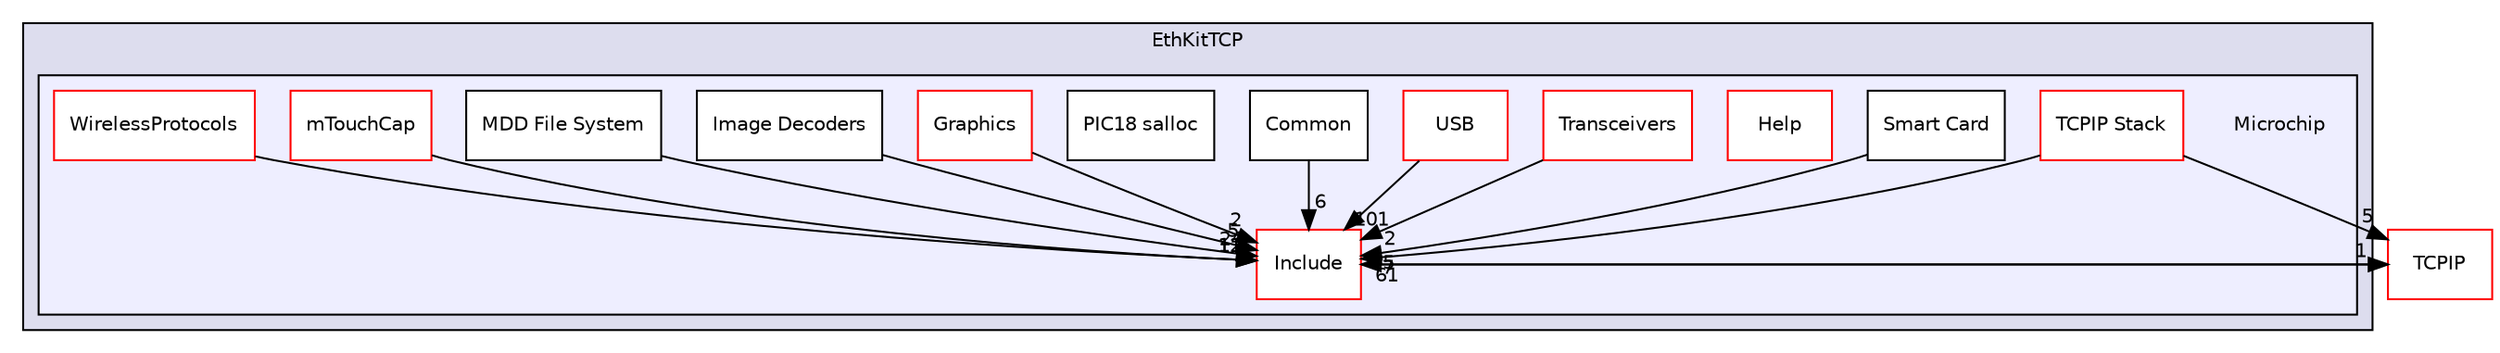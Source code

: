 digraph "C:/Users/mainuser/Desktop/School/SeniorProject/EthKitTCP/Microchip" {
  compound=true
  node [ fontsize="10", fontname="Helvetica"];
  edge [ labelfontsize="10", labelfontname="Helvetica"];
  subgraph clusterdir_cb3d5849c826c1a52ebe828f18b7b7c3 {
    graph [ bgcolor="#ddddee", pencolor="black", label="EthKitTCP" fontname="Helvetica", fontsize="10", URL="dir_cb3d5849c826c1a52ebe828f18b7b7c3.html"]
  subgraph clusterdir_75a0e0ee32de9d5f6d78f757d89d8692 {
    graph [ bgcolor="#eeeeff", pencolor="black", label="" URL="dir_75a0e0ee32de9d5f6d78f757d89d8692.html"];
    dir_75a0e0ee32de9d5f6d78f757d89d8692 [shape=plaintext label="Microchip"];
    dir_dfe35fc4387defd5a8e4de653bf4c897 [shape=box label="Common" color="black" fillcolor="white" style="filled" URL="dir_dfe35fc4387defd5a8e4de653bf4c897.html"];
    dir_b40b86b8cd6309394d98702fb88687f7 [shape=box label="Graphics" color="red" fillcolor="white" style="filled" URL="dir_b40b86b8cd6309394d98702fb88687f7.html"];
    dir_46cbad48edecb733bf77eab368682074 [shape=box label="Help" color="red" fillcolor="white" style="filled" URL="dir_46cbad48edecb733bf77eab368682074.html"];
    dir_ed405ef87bb229c6de082914b1a99492 [shape=box label="Image Decoders" color="black" fillcolor="white" style="filled" URL="dir_ed405ef87bb229c6de082914b1a99492.html"];
    dir_7ce300d8a919a620616ec6bc64c02d37 [shape=box label="Include" color="red" fillcolor="white" style="filled" URL="dir_7ce300d8a919a620616ec6bc64c02d37.html"];
    dir_ce0100319ef4ea5639eec78d4ce0e4f6 [shape=box label="MDD File System" color="black" fillcolor="white" style="filled" URL="dir_ce0100319ef4ea5639eec78d4ce0e4f6.html"];
    dir_3a047e27b5f4bcb1817acd41632ae1cc [shape=box label="mTouchCap" color="red" fillcolor="white" style="filled" URL="dir_3a047e27b5f4bcb1817acd41632ae1cc.html"];
    dir_a076f655afbdb610c3ee8ac6a0138385 [shape=box label="PIC18 salloc" color="black" fillcolor="white" style="filled" URL="dir_a076f655afbdb610c3ee8ac6a0138385.html"];
    dir_1af5eb736f7bb83894f2f7201e921eab [shape=box label="Smart Card" color="black" fillcolor="white" style="filled" URL="dir_1af5eb736f7bb83894f2f7201e921eab.html"];
    dir_231507324cfe867b6a06a7501b361335 [shape=box label="TCPIP Stack" color="red" fillcolor="white" style="filled" URL="dir_231507324cfe867b6a06a7501b361335.html"];
    dir_f94704b0c700fae51da8cc6820210421 [shape=box label="Transceivers" color="red" fillcolor="white" style="filled" URL="dir_f94704b0c700fae51da8cc6820210421.html"];
    dir_0a24c4421d9b613056fbe1b6b73d66fc [shape=box label="USB" color="red" fillcolor="white" style="filled" URL="dir_0a24c4421d9b613056fbe1b6b73d66fc.html"];
    dir_65d497fec08a578c152a6fc8691aa1f6 [shape=box label="WirelessProtocols" color="red" fillcolor="white" style="filled" URL="dir_65d497fec08a578c152a6fc8691aa1f6.html"];
  }
  }
  dir_85d0404e6ddcb97f271635c649e4cbcf [shape=box label="TCPIP" fillcolor="white" style="filled" color="red" URL="dir_85d0404e6ddcb97f271635c649e4cbcf.html"];
  dir_85d0404e6ddcb97f271635c649e4cbcf->dir_7ce300d8a919a620616ec6bc64c02d37 [headlabel="61", labeldistance=1.5 headhref="dir_000013_000022.html"];
  dir_b40b86b8cd6309394d98702fb88687f7->dir_7ce300d8a919a620616ec6bc64c02d37 [headlabel="2", labeldistance=1.5 headhref="dir_000008_000022.html"];
  dir_dfe35fc4387defd5a8e4de653bf4c897->dir_7ce300d8a919a620616ec6bc64c02d37 [headlabel="6", labeldistance=1.5 headhref="dir_000005_000022.html"];
  dir_0a24c4421d9b613056fbe1b6b73d66fc->dir_7ce300d8a919a620616ec6bc64c02d37 [headlabel="101", labeldistance=1.5 headhref="dir_000076_000022.html"];
  dir_65d497fec08a578c152a6fc8691aa1f6->dir_7ce300d8a919a620616ec6bc64c02d37 [headlabel="11", labeldistance=1.5 headhref="dir_000007_000022.html"];
  dir_7ce300d8a919a620616ec6bc64c02d37->dir_85d0404e6ddcb97f271635c649e4cbcf [headlabel="1", labeldistance=1.5 headhref="dir_000022_000013.html"];
  dir_3a047e27b5f4bcb1817acd41632ae1cc->dir_7ce300d8a919a620616ec6bc64c02d37 [headlabel="12", labeldistance=1.5 headhref="dir_000015_000022.html"];
  dir_ce0100319ef4ea5639eec78d4ce0e4f6->dir_7ce300d8a919a620616ec6bc64c02d37 [headlabel="24", labeldistance=1.5 headhref="dir_000042_000022.html"];
  dir_f94704b0c700fae51da8cc6820210421->dir_7ce300d8a919a620616ec6bc64c02d37 [headlabel="2", labeldistance=1.5 headhref="dir_000072_000022.html"];
  dir_1af5eb736f7bb83894f2f7201e921eab->dir_7ce300d8a919a620616ec6bc64c02d37 [headlabel="5", labeldistance=1.5 headhref="dir_000050_000022.html"];
  dir_231507324cfe867b6a06a7501b361335->dir_85d0404e6ddcb97f271635c649e4cbcf [headlabel="5", labeldistance=1.5 headhref="dir_000006_000013.html"];
  dir_231507324cfe867b6a06a7501b361335->dir_7ce300d8a919a620616ec6bc64c02d37 [headlabel="7", labeldistance=1.5 headhref="dir_000006_000022.html"];
  dir_ed405ef87bb229c6de082914b1a99492->dir_7ce300d8a919a620616ec6bc64c02d37 [headlabel="5", labeldistance=1.5 headhref="dir_000021_000022.html"];
}
